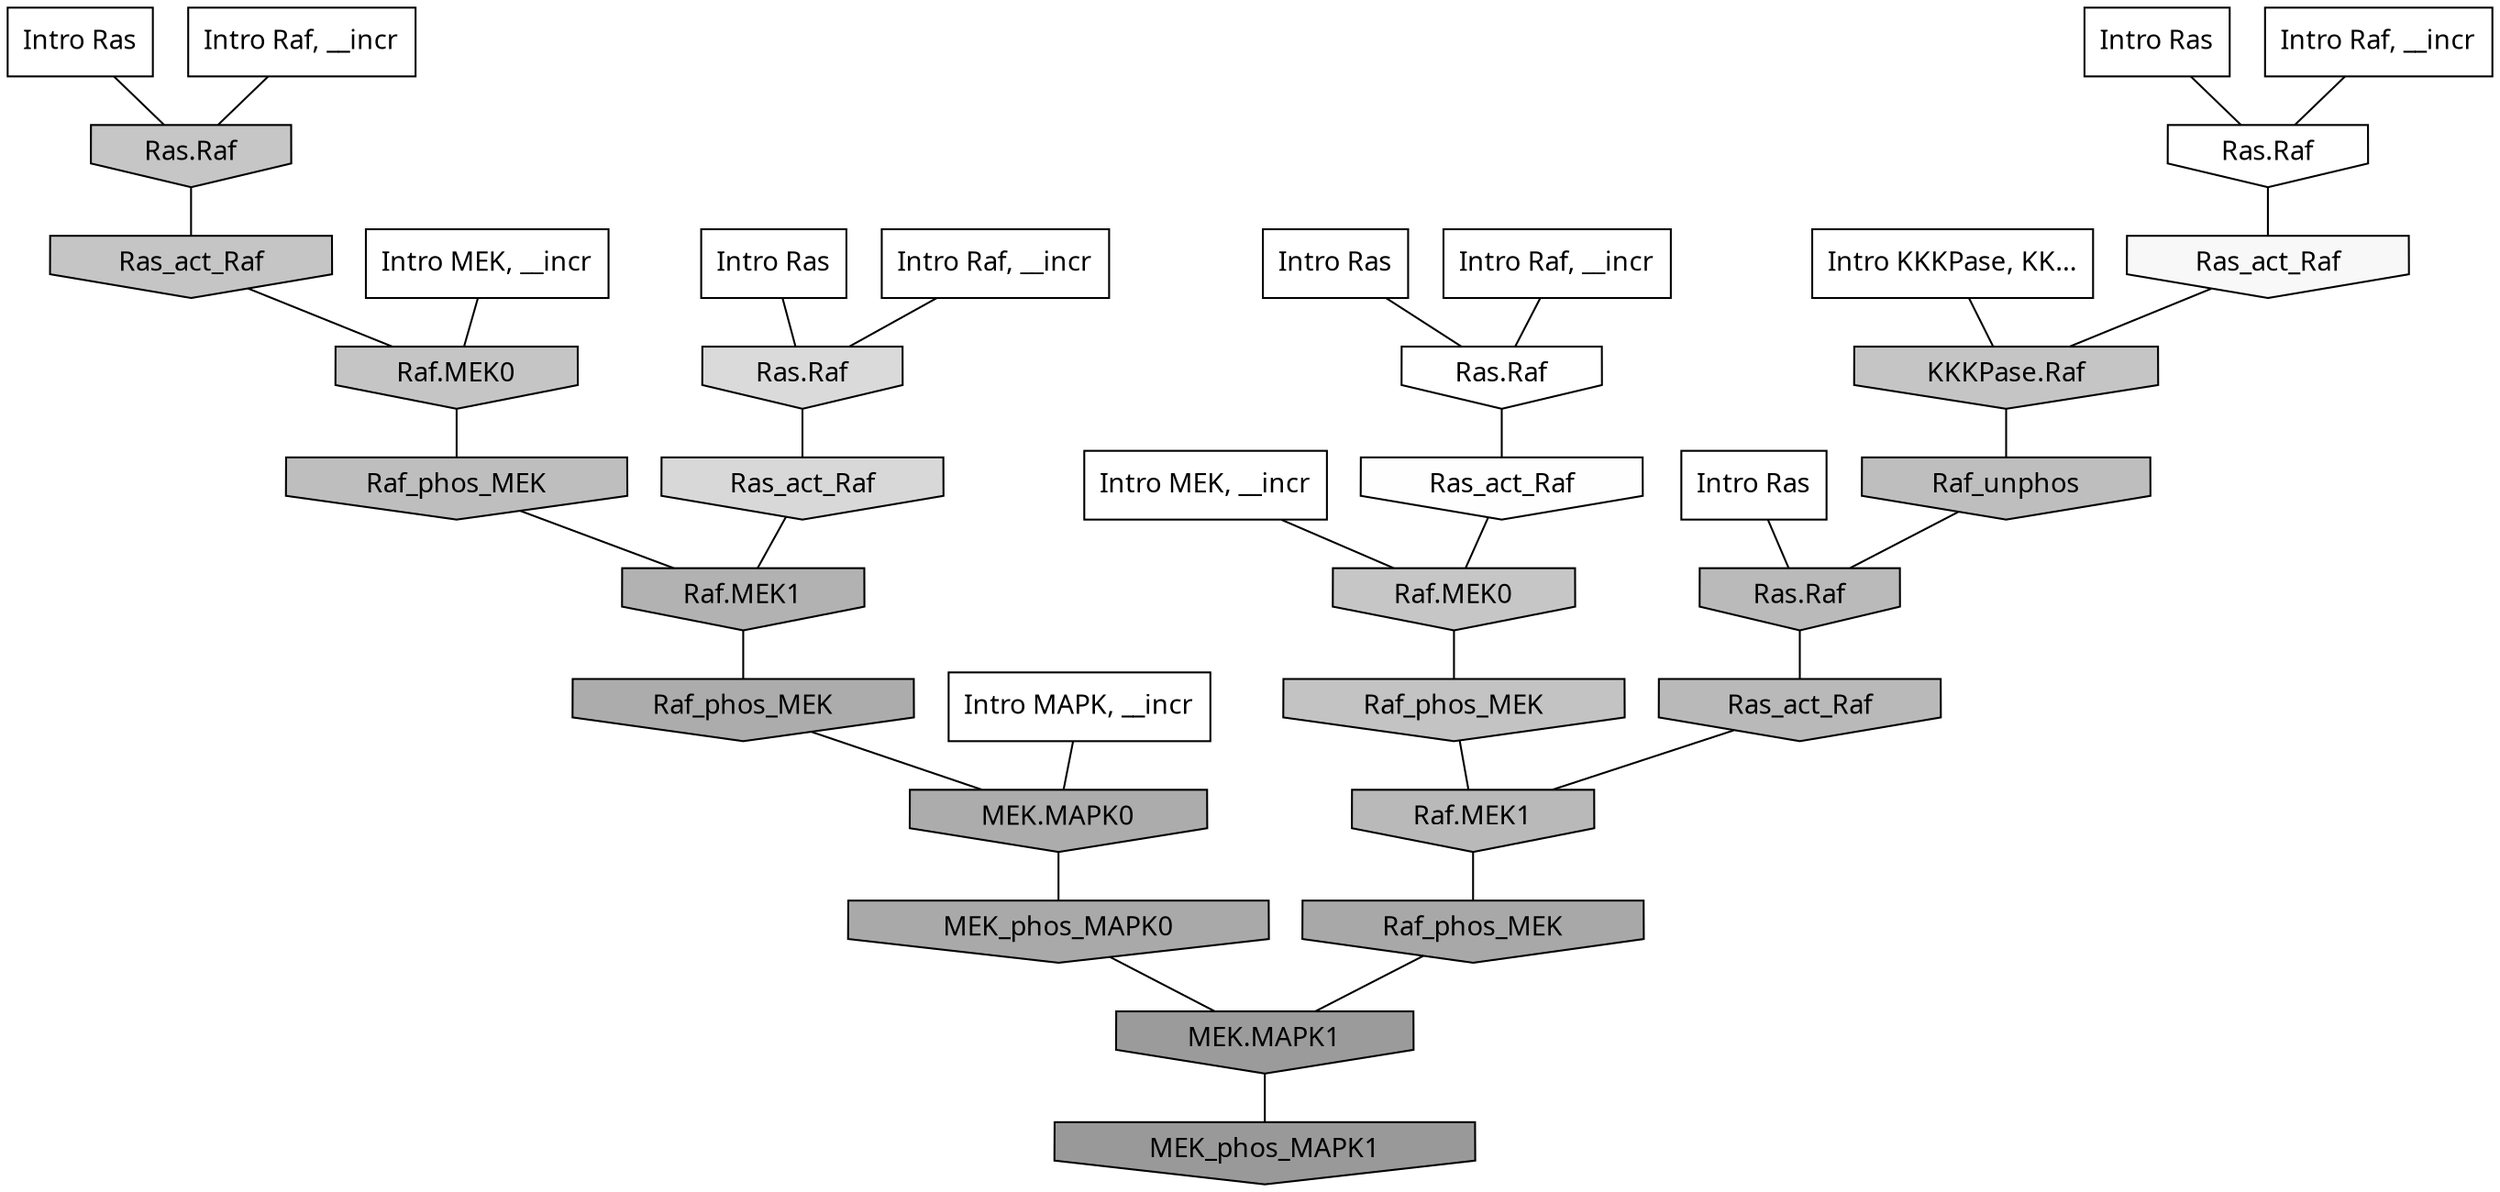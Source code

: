 digraph G{
  rankdir="TB";
  ranksep=0.30;
  node [fontname="CMU Serif"];
  edge [fontname="CMU Serif"];
  
  2 [label="Intro Ras", shape=rectangle, style=filled, fillcolor="0.000 0.000 1.000"]
  
  35 [label="Intro Ras", shape=rectangle, style=filled, fillcolor="0.000 0.000 1.000"]
  
  41 [label="Intro Ras", shape=rectangle, style=filled, fillcolor="0.000 0.000 1.000"]
  
  49 [label="Intro Ras", shape=rectangle, style=filled, fillcolor="0.000 0.000 1.000"]
  
  90 [label="Intro Ras", shape=rectangle, style=filled, fillcolor="0.000 0.000 1.000"]
  
  256 [label="Intro Raf, __incr", shape=rectangle, style=filled, fillcolor="0.000 0.000 1.000"]
  
  824 [label="Intro Raf, __incr", shape=rectangle, style=filled, fillcolor="0.000 0.000 1.000"]
  
  938 [label="Intro Raf, __incr", shape=rectangle, style=filled, fillcolor="0.000 0.000 1.000"]
  
  1004 [label="Intro Raf, __incr", shape=rectangle, style=filled, fillcolor="0.000 0.000 1.000"]
  
  1270 [label="Intro MEK, __incr", shape=rectangle, style=filled, fillcolor="0.000 0.000 1.000"]
  
  1582 [label="Intro MEK, __incr", shape=rectangle, style=filled, fillcolor="0.000 0.000 1.000"]
  
  2555 [label="Intro MAPK, __incr", shape=rectangle, style=filled, fillcolor="0.000 0.000 1.000"]
  
  3183 [label="Intro KKKPase, KK...", shape=rectangle, style=filled, fillcolor="0.000 0.000 1.000"]
  
  3267 [label="Ras.Raf", shape=invhouse, style=filled, fillcolor="0.000 0.000 1.000"]
  
  3301 [label="Ras.Raf", shape=invhouse, style=filled, fillcolor="0.000 0.000 1.000"]
  
  3336 [label="Ras_act_Raf", shape=invhouse, style=filled, fillcolor="0.000 0.000 0.995"]
  
  3472 [label="Ras_act_Raf", shape=invhouse, style=filled, fillcolor="0.000 0.000 0.969"]
  
  4685 [label="Ras.Raf", shape=invhouse, style=filled, fillcolor="0.000 0.000 0.852"]
  
  4763 [label="Ras_act_Raf", shape=invhouse, style=filled, fillcolor="0.000 0.000 0.846"]
  
  5742 [label="Raf.MEK0", shape=invhouse, style=filled, fillcolor="0.000 0.000 0.775"]
  
  5759 [label="Ras.Raf", shape=invhouse, style=filled, fillcolor="0.000 0.000 0.774"]
  
  5812 [label="KKKPase.Raf", shape=invhouse, style=filled, fillcolor="0.000 0.000 0.771"]
  
  5840 [label="Ras_act_Raf", shape=invhouse, style=filled, fillcolor="0.000 0.000 0.770"]
  
  5845 [label="Raf.MEK0", shape=invhouse, style=filled, fillcolor="0.000 0.000 0.770"]
  
  5965 [label="Raf_phos_MEK", shape=invhouse, style=filled, fillcolor="0.000 0.000 0.763"]
  
  6199 [label="Raf_unphos", shape=invhouse, style=filled, fillcolor="0.000 0.000 0.746"]
  
  6243 [label="Raf_phos_MEK", shape=invhouse, style=filled, fillcolor="0.000 0.000 0.744"]
  
  6567 [label="Ras.Raf", shape=invhouse, style=filled, fillcolor="0.000 0.000 0.728"]
  
  6675 [label="Ras_act_Raf", shape=invhouse, style=filled, fillcolor="0.000 0.000 0.723"]
  
  6678 [label="Raf.MEK1", shape=invhouse, style=filled, fillcolor="0.000 0.000 0.723"]
  
  7232 [label="Raf.MEK1", shape=invhouse, style=filled, fillcolor="0.000 0.000 0.699"]
  
  7887 [label="Raf_phos_MEK", shape=invhouse, style=filled, fillcolor="0.000 0.000 0.673"]
  
  7890 [label="MEK.MAPK0", shape=invhouse, style=filled, fillcolor="0.000 0.000 0.673"]
  
  8198 [label="MEK_phos_MAPK0", shape=invhouse, style=filled, fillcolor="0.000 0.000 0.663"]
  
  8329 [label="Raf_phos_MEK", shape=invhouse, style=filled, fillcolor="0.000 0.000 0.657"]
  
  9883 [label="MEK.MAPK1", shape=invhouse, style=filled, fillcolor="0.000 0.000 0.608"]
  
  10141 [label="MEK_phos_MAPK1", shape=invhouse, style=filled, fillcolor="0.000 0.000 0.600"]
  
  
  9883 -> 10141 [dir=none, color="0.000 0.000 0.000"] 
  8329 -> 9883 [dir=none, color="0.000 0.000 0.000"] 
  8198 -> 9883 [dir=none, color="0.000 0.000 0.000"] 
  7890 -> 8198 [dir=none, color="0.000 0.000 0.000"] 
  7887 -> 7890 [dir=none, color="0.000 0.000 0.000"] 
  7232 -> 7887 [dir=none, color="0.000 0.000 0.000"] 
  6678 -> 8329 [dir=none, color="0.000 0.000 0.000"] 
  6675 -> 6678 [dir=none, color="0.000 0.000 0.000"] 
  6567 -> 6675 [dir=none, color="0.000 0.000 0.000"] 
  6243 -> 7232 [dir=none, color="0.000 0.000 0.000"] 
  6199 -> 6567 [dir=none, color="0.000 0.000 0.000"] 
  5965 -> 6678 [dir=none, color="0.000 0.000 0.000"] 
  5845 -> 6243 [dir=none, color="0.000 0.000 0.000"] 
  5840 -> 5845 [dir=none, color="0.000 0.000 0.000"] 
  5812 -> 6199 [dir=none, color="0.000 0.000 0.000"] 
  5759 -> 5840 [dir=none, color="0.000 0.000 0.000"] 
  5742 -> 5965 [dir=none, color="0.000 0.000 0.000"] 
  4763 -> 7232 [dir=none, color="0.000 0.000 0.000"] 
  4685 -> 4763 [dir=none, color="0.000 0.000 0.000"] 
  3472 -> 5812 [dir=none, color="0.000 0.000 0.000"] 
  3336 -> 5742 [dir=none, color="0.000 0.000 0.000"] 
  3301 -> 3336 [dir=none, color="0.000 0.000 0.000"] 
  3267 -> 3472 [dir=none, color="0.000 0.000 0.000"] 
  3183 -> 5812 [dir=none, color="0.000 0.000 0.000"] 
  2555 -> 7890 [dir=none, color="0.000 0.000 0.000"] 
  1582 -> 5845 [dir=none, color="0.000 0.000 0.000"] 
  1270 -> 5742 [dir=none, color="0.000 0.000 0.000"] 
  1004 -> 5759 [dir=none, color="0.000 0.000 0.000"] 
  938 -> 3267 [dir=none, color="0.000 0.000 0.000"] 
  824 -> 3301 [dir=none, color="0.000 0.000 0.000"] 
  256 -> 4685 [dir=none, color="0.000 0.000 0.000"] 
  90 -> 4685 [dir=none, color="0.000 0.000 0.000"] 
  49 -> 3267 [dir=none, color="0.000 0.000 0.000"] 
  41 -> 3301 [dir=none, color="0.000 0.000 0.000"] 
  35 -> 6567 [dir=none, color="0.000 0.000 0.000"] 
  2 -> 5759 [dir=none, color="0.000 0.000 0.000"] 
  
  }
